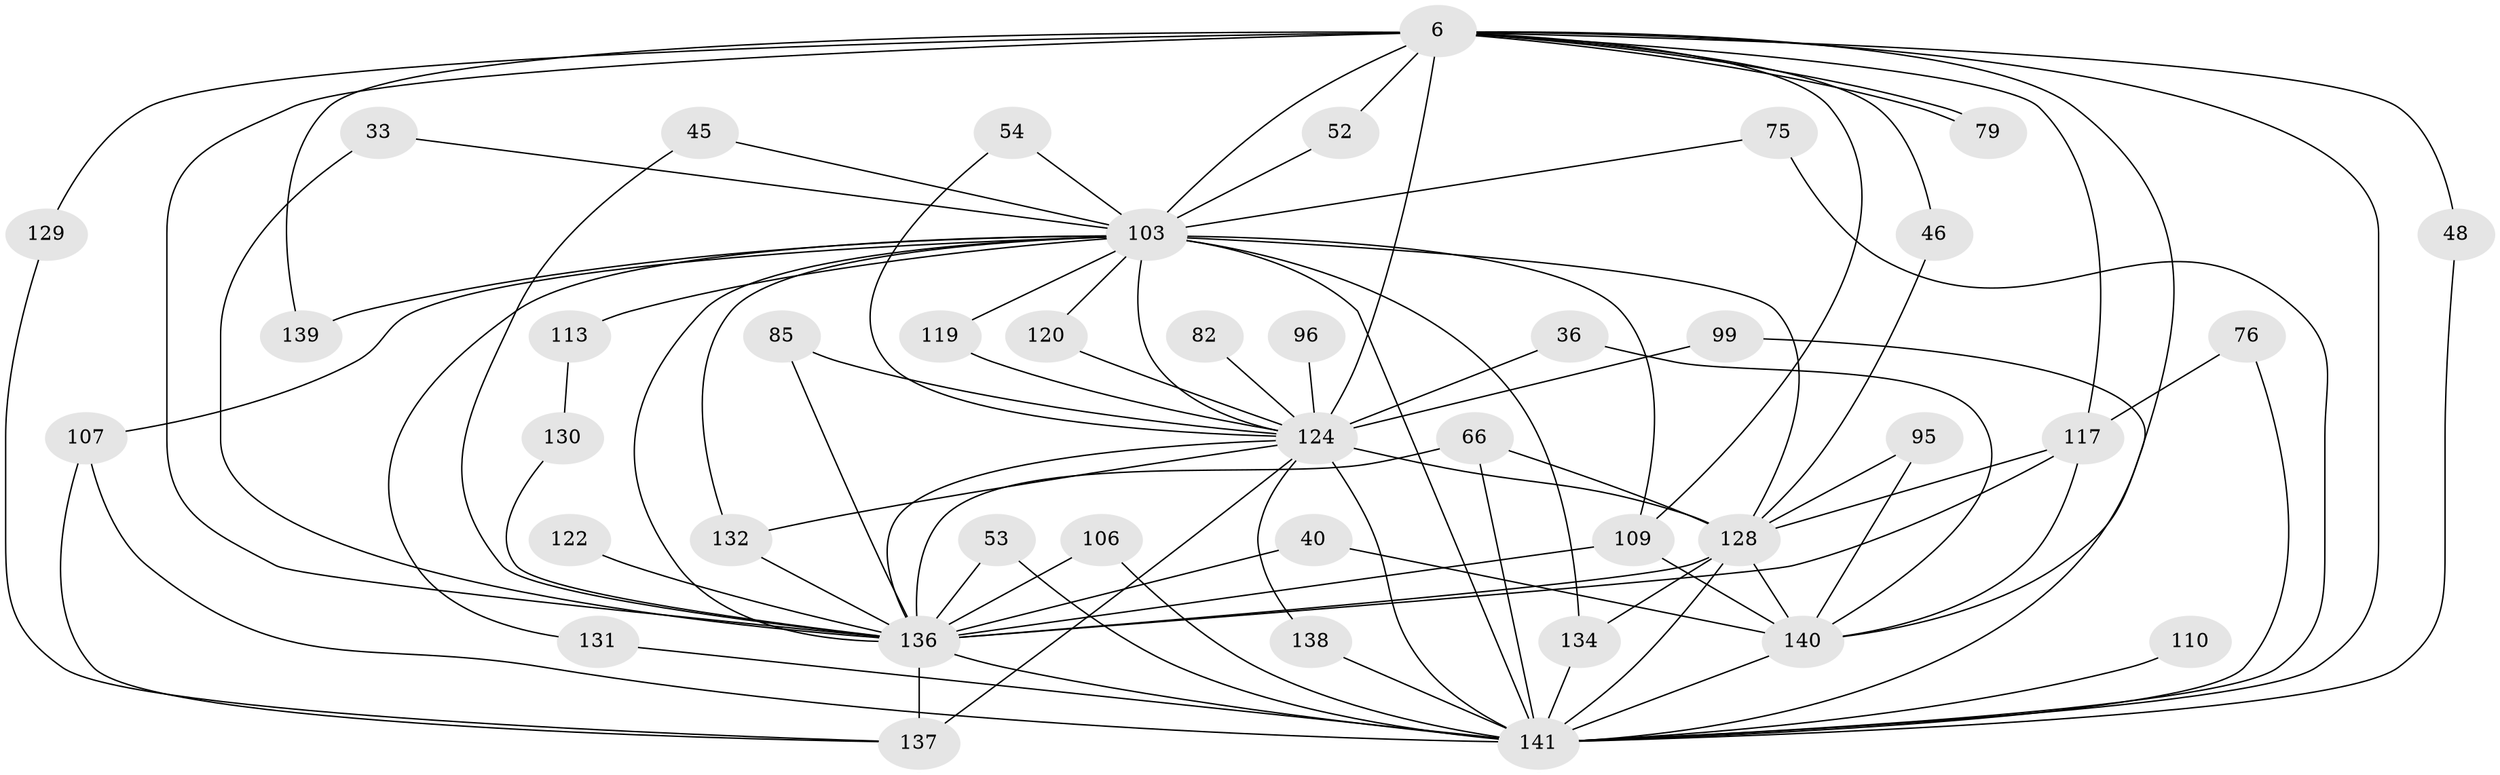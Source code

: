 // original degree distribution, {22: 0.0070921985815602835, 10: 0.014184397163120567, 38: 0.0070921985815602835, 19: 0.0070921985815602835, 23: 0.0070921985815602835, 18: 0.0070921985815602835, 21: 0.014184397163120567, 25: 0.0070921985815602835, 31: 0.0070921985815602835, 3: 0.2198581560283688, 5: 0.03546099290780142, 4: 0.12056737588652482, 15: 0.0070921985815602835, 7: 0.02127659574468085, 2: 0.5035460992907801, 6: 0.014184397163120567}
// Generated by graph-tools (version 1.1) at 2025/47/03/04/25 21:47:02]
// undirected, 42 vertices, 90 edges
graph export_dot {
graph [start="1"]
  node [color=gray90,style=filled];
  6 [super="+4+2"];
  33 [super="+29"];
  36;
  40;
  45;
  46;
  48;
  52;
  53;
  54;
  66 [super="+14+64"];
  75 [super="+59"];
  76;
  79;
  82 [super="+11"];
  85;
  95;
  96;
  99;
  103 [super="+94+83+35+98+10"];
  106;
  107 [super="+67+72"];
  109 [super="+92"];
  110;
  113 [super="+97+19+22"];
  117 [super="+80+55"];
  119;
  120;
  122;
  124 [super="+93+121"];
  128 [super="+51+116+60+90+115+118"];
  129;
  130;
  131;
  132 [super="+89+81"];
  134 [super="+13+86+105"];
  136 [super="+123+27+88"];
  137 [super="+12+41+133+112"];
  138 [super="+101"];
  139 [super="+58"];
  140 [super="+24+100+126+127"];
  141 [super="+111+125+135+31+56+104+7"];
  6 -- 79;
  6 -- 79;
  6 -- 129;
  6 -- 109;
  6 -- 48;
  6 -- 52;
  6 -- 124 [weight=9];
  6 -- 139;
  6 -- 46;
  6 -- 140 [weight=5];
  6 -- 141 [weight=8];
  6 -- 117;
  6 -- 136 [weight=4];
  6 -- 103 [weight=6];
  33 -- 136 [weight=2];
  33 -- 103;
  36 -- 140;
  36 -- 124;
  40 -- 140;
  40 -- 136;
  45 -- 136;
  45 -- 103;
  46 -- 128;
  48 -- 141;
  52 -- 103;
  53 -- 141;
  53 -- 136;
  54 -- 124;
  54 -- 103;
  66 -- 141;
  66 -- 136 [weight=2];
  66 -- 128;
  75 -- 141 [weight=2];
  75 -- 103;
  76 -- 141;
  76 -- 117;
  82 -- 124 [weight=3];
  85 -- 136;
  85 -- 124;
  95 -- 128;
  95 -- 140;
  96 -- 124 [weight=2];
  99 -- 141;
  99 -- 124;
  103 -- 113 [weight=6];
  103 -- 128 [weight=12];
  103 -- 136 [weight=7];
  103 -- 124 [weight=5];
  103 -- 131;
  103 -- 132;
  103 -- 134;
  103 -- 139 [weight=2];
  103 -- 141 [weight=7];
  103 -- 107 [weight=2];
  103 -- 109;
  103 -- 119;
  103 -- 120;
  106 -- 141;
  106 -- 136;
  107 -- 137;
  107 -- 141;
  109 -- 140;
  109 -- 136 [weight=2];
  110 -- 141;
  113 -- 130;
  117 -- 128;
  117 -- 140 [weight=2];
  117 -- 136 [weight=4];
  119 -- 124;
  120 -- 124;
  122 -- 136 [weight=2];
  124 -- 137 [weight=3];
  124 -- 138;
  124 -- 128 [weight=8];
  124 -- 132;
  124 -- 136 [weight=2];
  124 -- 141 [weight=6];
  128 -- 136 [weight=6];
  128 -- 140 [weight=2];
  128 -- 141 [weight=4];
  128 -- 134 [weight=2];
  129 -- 137;
  130 -- 136;
  131 -- 141;
  132 -- 136 [weight=2];
  134 -- 141 [weight=2];
  136 -- 141 [weight=5];
  136 -- 137 [weight=3];
  138 -- 141 [weight=2];
  140 -- 141 [weight=5];
}
